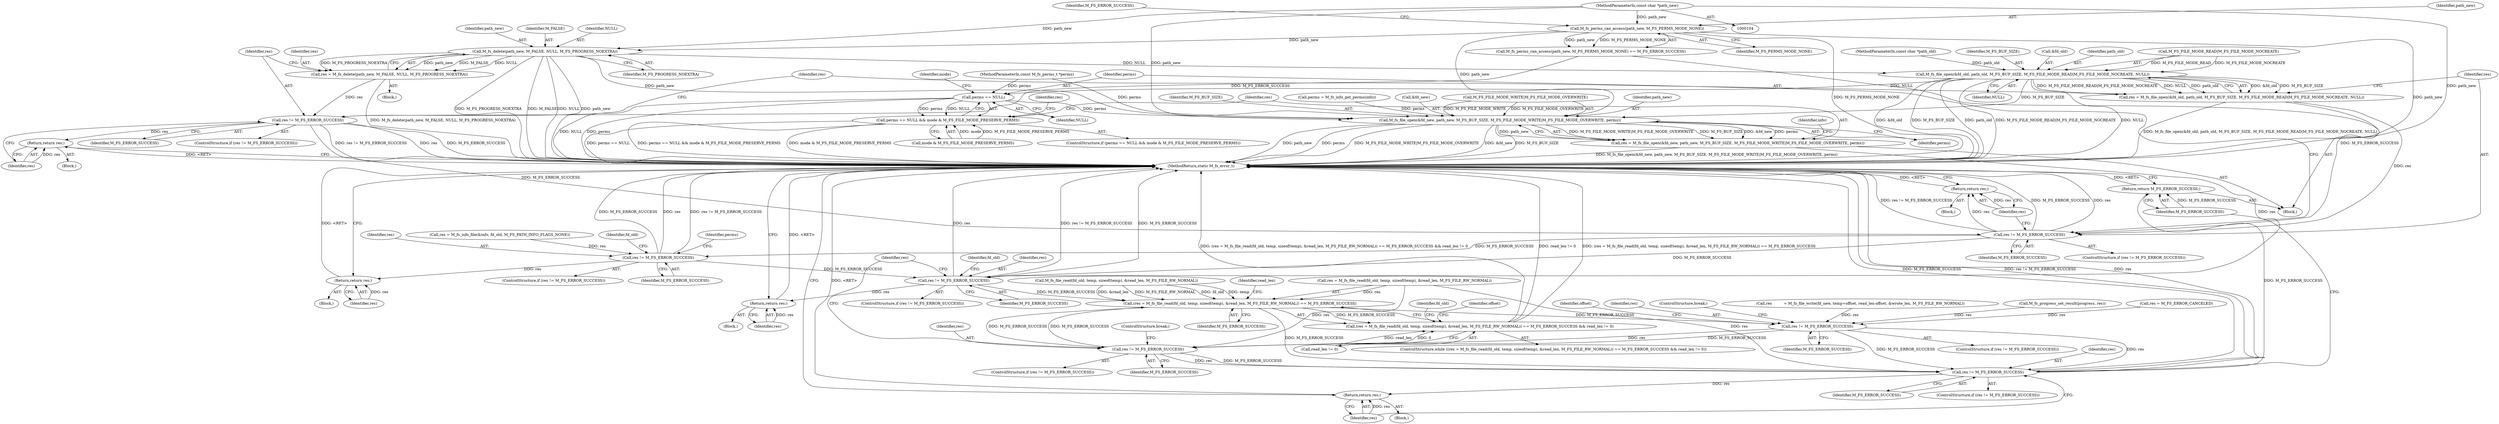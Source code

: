 digraph "1_mstdlib_db124b8f607dd0a40a9aef2d4d468fad433522a7_1@del" {
"1000137" [label="(Call,M_fs_delete(path_new, M_FALSE, NULL, M_FS_PROGRESS_NOEXTRA))"];
"1000130" [label="(Call,M_fs_perms_can_access(path_new, M_FS_PERMS_MODE_NONE))"];
"1000106" [label="(MethodParameterIn,const char *path_new)"];
"1000135" [label="(Call,res = M_fs_delete(path_new, M_FALSE, NULL, M_FS_PROGRESS_NOEXTRA))"];
"1000143" [label="(Call,res != M_FS_ERROR_SUCCESS)"];
"1000147" [label="(Return,return res;)"];
"1000161" [label="(Call,res != M_FS_ERROR_SUCCESS)"];
"1000165" [label="(Return,return res;)"];
"1000184" [label="(Call,res != M_FS_ERROR_SUCCESS)"];
"1000190" [label="(Return,return res;)"];
"1000210" [label="(Call,res != M_FS_ERROR_SUCCESS)"];
"1000216" [label="(Return,return res;)"];
"1000220" [label="(Call,(res = M_fs_file_read(fd_old, temp, sizeof(temp), &read_len, M_FS_FILE_RW_NORMAL)) == M_FS_ERROR_SUCCESS)"];
"1000219" [label="(Call,(res = M_fs_file_read(fd_old, temp, sizeof(temp), &read_len, M_FS_FILE_RW_NORMAL)) == M_FS_ERROR_SUCCESS && read_len != 0)"];
"1000308" [label="(Call,res != M_FS_ERROR_SUCCESS)"];
"1000314" [label="(Call,res != M_FS_ERROR_SUCCESS)"];
"1000324" [label="(Call,res != M_FS_ERROR_SUCCESS)"];
"1000328" [label="(Return,return res;)"];
"1000330" [label="(Return,return M_FS_ERROR_SUCCESS;)"];
"1000151" [label="(Call,M_fs_file_open(&fd_old, path_old, M_FS_BUF_SIZE, M_FS_FILE_MODE_READ|M_FS_FILE_MODE_NOCREATE, NULL))"];
"1000149" [label="(Call,res = M_fs_file_open(&fd_old, path_old, M_FS_BUF_SIZE, M_FS_FILE_MODE_READ|M_FS_FILE_MODE_NOCREATE, NULL))"];
"1000169" [label="(Call,perms == NULL)"];
"1000168" [label="(Call,perms == NULL && mode & M_FS_FILE_MODE_PRESERVE_PERMS)"];
"1000198" [label="(Call,M_fs_file_open(&fd_new, path_new, M_FS_BUF_SIZE, M_FS_FILE_MODE_WRITE|M_FS_FILE_MODE_OVERWRITE, perms))"];
"1000196" [label="(Call,res = M_fs_file_open(&fd_new, path_new, M_FS_BUF_SIZE, M_FS_FILE_MODE_WRITE|M_FS_FILE_MODE_OVERWRITE, perms))"];
"1000149" [label="(Call,res = M_fs_file_open(&fd_old, path_old, M_FS_BUF_SIZE, M_FS_FILE_MODE_READ|M_FS_FILE_MODE_NOCREATE, NULL))"];
"1000145" [label="(Identifier,M_FS_ERROR_SUCCESS)"];
"1000215" [label="(Identifier,fd_old)"];
"1000193" [label="(Identifier,perms)"];
"1000201" [label="(Identifier,path_new)"];
"1000307" [label="(ControlStructure,if (res != M_FS_ERROR_SUCCESS))"];
"1000106" [label="(MethodParameterIn,const char *path_new)"];
"1000231" [label="(Identifier,M_FS_ERROR_SUCCESS)"];
"1000196" [label="(Call,res = M_fs_file_open(&fd_new, path_new, M_FS_BUF_SIZE, M_FS_FILE_MODE_WRITE|M_FS_FILE_MODE_OVERWRITE, perms))"];
"1000171" [label="(Identifier,NULL)"];
"1000140" [label="(Identifier,NULL)"];
"1000166" [label="(Identifier,res)"];
"1000152" [label="(Call,&fd_old)"];
"1000244" [label="(Call,res          = M_fs_file_write(fd_new, temp+offset, read_len-offset, &wrote_len, M_FS_FILE_RW_NORMAL))"];
"1000328" [label="(Return,return res;)"];
"1000135" [label="(Call,res = M_fs_delete(path_new, M_FALSE, NULL, M_FS_PROGRESS_NOEXTRA))"];
"1000148" [label="(Identifier,res)"];
"1000222" [label="(Identifier,res)"];
"1000146" [label="(Block,)"];
"1000159" [label="(Identifier,NULL)"];
"1000185" [label="(Identifier,res)"];
"1000143" [label="(Call,res != M_FS_ERROR_SUCCESS)"];
"1000183" [label="(ControlStructure,if (res != M_FS_ERROR_SUCCESS))"];
"1000187" [label="(Block,)"];
"1000111" [label="(MethodParameterIn,const M_fs_perms_t *perms)"];
"1000208" [label="(Identifier,info)"];
"1000131" [label="(Identifier,path_new)"];
"1000330" [label="(Return,return M_FS_ERROR_SUCCESS;)"];
"1000112" [label="(Block,)"];
"1000169" [label="(Call,perms == NULL)"];
"1000332" [label="(MethodReturn,static M_fs_error_t)"];
"1000266" [label="(Call,M_fs_progress_set_result(progress, res))"];
"1000218" [label="(ControlStructure,while ((res = M_fs_file_read(fd_old, temp, sizeof(temp), &read_len, M_FS_FILE_RW_NORMAL)) == M_FS_ERROR_SUCCESS && read_len != 0))"];
"1000162" [label="(Identifier,res)"];
"1000138" [label="(Identifier,path_new)"];
"1000132" [label="(Identifier,M_FS_PERMS_MODE_NONE)"];
"1000326" [label="(Identifier,M_FS_ERROR_SUCCESS)"];
"1000304" [label="(Call,res = M_FS_ERROR_CANCELED)"];
"1000160" [label="(ControlStructure,if (res != M_FS_ERROR_SUCCESS))"];
"1000184" [label="(Call,res != M_FS_ERROR_SUCCESS)"];
"1000137" [label="(Call,M_fs_delete(path_new, M_FALSE, NULL, M_FS_PROGRESS_NOEXTRA))"];
"1000232" [label="(Call,read_len != 0)"];
"1000141" [label="(Identifier,M_FS_PROGRESS_NOEXTRA)"];
"1000198" [label="(Call,M_fs_file_open(&fd_new, path_new, M_FS_BUF_SIZE, M_FS_FILE_MODE_WRITE|M_FS_FILE_MODE_OVERWRITE, perms))"];
"1000142" [label="(ControlStructure,if (res != M_FS_ERROR_SUCCESS))"];
"1000154" [label="(Identifier,path_old)"];
"1000241" [label="(Identifier,offset)"];
"1000197" [label="(Identifier,res)"];
"1000206" [label="(Identifier,perms)"];
"1000323" [label="(ControlStructure,if (res != M_FS_ERROR_SUCCESS))"];
"1000165" [label="(Return,return res;)"];
"1000211" [label="(Identifier,res)"];
"1000220" [label="(Call,(res = M_fs_file_read(fd_old, temp, sizeof(temp), &read_len, M_FS_FILE_RW_NORMAL)) == M_FS_ERROR_SUCCESS)"];
"1000173" [label="(Identifier,mode)"];
"1000190" [label="(Return,return res;)"];
"1000163" [label="(Identifier,M_FS_ERROR_SUCCESS)"];
"1000219" [label="(Call,(res = M_fs_file_read(fd_old, temp, sizeof(temp), &read_len, M_FS_FILE_RW_NORMAL)) == M_FS_ERROR_SUCCESS && read_len != 0)"];
"1000130" [label="(Call,M_fs_perms_can_access(path_new, M_FS_PERMS_MODE_NONE))"];
"1000170" [label="(Identifier,perms)"];
"1000202" [label="(Identifier,M_FS_BUF_SIZE)"];
"1000168" [label="(Call,perms == NULL && mode & M_FS_FILE_MODE_PRESERVE_PERMS)"];
"1000192" [label="(Call,perms = M_fs_info_get_perms(info))"];
"1000223" [label="(Call,M_fs_file_read(fd_old, temp, sizeof(temp), &read_len, M_FS_FILE_RW_NORMAL))"];
"1000150" [label="(Identifier,res)"];
"1000191" [label="(Identifier,res)"];
"1000331" [label="(Identifier,M_FS_ERROR_SUCCESS)"];
"1000151" [label="(Call,M_fs_file_open(&fd_old, path_old, M_FS_BUF_SIZE, M_FS_FILE_MODE_READ|M_FS_FILE_MODE_NOCREATE, NULL))"];
"1000147" [label="(Return,return res;)"];
"1000136" [label="(Identifier,res)"];
"1000209" [label="(ControlStructure,if (res != M_FS_ERROR_SUCCESS))"];
"1000309" [label="(Identifier,res)"];
"1000156" [label="(Call,M_FS_FILE_MODE_READ|M_FS_FILE_MODE_NOCREATE)"];
"1000217" [label="(Identifier,res)"];
"1000212" [label="(Identifier,M_FS_ERROR_SUCCESS)"];
"1000320" [label="(Identifier,fd_old)"];
"1000315" [label="(Identifier,res)"];
"1000133" [label="(Identifier,M_FS_ERROR_SUCCESS)"];
"1000314" [label="(Call,res != M_FS_ERROR_SUCCESS)"];
"1000310" [label="(Identifier,M_FS_ERROR_SUCCESS)"];
"1000139" [label="(Identifier,M_FALSE)"];
"1000327" [label="(Block,)"];
"1000324" [label="(Call,res != M_FS_ERROR_SUCCESS)"];
"1000233" [label="(Identifier,read_len)"];
"1000313" [label="(ControlStructure,if (res != M_FS_ERROR_SUCCESS))"];
"1000308" [label="(Call,res != M_FS_ERROR_SUCCESS)"];
"1000176" [label="(Call,res = M_fs_info_file(&info, fd_old, M_FS_PATH_INFO_FLAGS_NONE))"];
"1000213" [label="(Block,)"];
"1000329" [label="(Identifier,res)"];
"1000129" [label="(Call,M_fs_perms_can_access(path_new, M_FS_PERMS_MODE_NONE) == M_FS_ERROR_SUCCESS)"];
"1000172" [label="(Call,mode & M_FS_FILE_MODE_PRESERVE_PERMS)"];
"1000189" [label="(Identifier,fd_old)"];
"1000325" [label="(Identifier,res)"];
"1000312" [label="(ControlStructure,break;)"];
"1000199" [label="(Call,&fd_new)"];
"1000144" [label="(Identifier,res)"];
"1000164" [label="(Block,)"];
"1000134" [label="(Block,)"];
"1000161" [label="(Call,res != M_FS_ERROR_SUCCESS)"];
"1000316" [label="(Identifier,M_FS_ERROR_SUCCESS)"];
"1000167" [label="(ControlStructure,if (perms == NULL && mode & M_FS_FILE_MODE_PRESERVE_PERMS))"];
"1000318" [label="(ControlStructure,break;)"];
"1000186" [label="(Identifier,M_FS_ERROR_SUCCESS)"];
"1000203" [label="(Call,M_FS_FILE_MODE_WRITE|M_FS_FILE_MODE_OVERWRITE)"];
"1000237" [label="(Identifier,offset)"];
"1000105" [label="(MethodParameterIn,const char *path_old)"];
"1000221" [label="(Call,res = M_fs_file_read(fd_old, temp, sizeof(temp), &read_len, M_FS_FILE_RW_NORMAL))"];
"1000210" [label="(Call,res != M_FS_ERROR_SUCCESS)"];
"1000177" [label="(Identifier,res)"];
"1000155" [label="(Identifier,M_FS_BUF_SIZE)"];
"1000216" [label="(Return,return res;)"];
"1000137" -> "1000135"  [label="AST: "];
"1000137" -> "1000141"  [label="CFG: "];
"1000138" -> "1000137"  [label="AST: "];
"1000139" -> "1000137"  [label="AST: "];
"1000140" -> "1000137"  [label="AST: "];
"1000141" -> "1000137"  [label="AST: "];
"1000135" -> "1000137"  [label="CFG: "];
"1000137" -> "1000332"  [label="DDG: M_FS_PROGRESS_NOEXTRA"];
"1000137" -> "1000332"  [label="DDG: M_FALSE"];
"1000137" -> "1000332"  [label="DDG: NULL"];
"1000137" -> "1000332"  [label="DDG: path_new"];
"1000137" -> "1000135"  [label="DDG: path_new"];
"1000137" -> "1000135"  [label="DDG: M_FALSE"];
"1000137" -> "1000135"  [label="DDG: NULL"];
"1000137" -> "1000135"  [label="DDG: M_FS_PROGRESS_NOEXTRA"];
"1000130" -> "1000137"  [label="DDG: path_new"];
"1000106" -> "1000137"  [label="DDG: path_new"];
"1000137" -> "1000151"  [label="DDG: NULL"];
"1000137" -> "1000198"  [label="DDG: path_new"];
"1000130" -> "1000129"  [label="AST: "];
"1000130" -> "1000132"  [label="CFG: "];
"1000131" -> "1000130"  [label="AST: "];
"1000132" -> "1000130"  [label="AST: "];
"1000133" -> "1000130"  [label="CFG: "];
"1000130" -> "1000332"  [label="DDG: M_FS_PERMS_MODE_NONE"];
"1000130" -> "1000332"  [label="DDG: path_new"];
"1000130" -> "1000129"  [label="DDG: path_new"];
"1000130" -> "1000129"  [label="DDG: M_FS_PERMS_MODE_NONE"];
"1000106" -> "1000130"  [label="DDG: path_new"];
"1000130" -> "1000198"  [label="DDG: path_new"];
"1000106" -> "1000104"  [label="AST: "];
"1000106" -> "1000332"  [label="DDG: path_new"];
"1000106" -> "1000198"  [label="DDG: path_new"];
"1000135" -> "1000134"  [label="AST: "];
"1000136" -> "1000135"  [label="AST: "];
"1000144" -> "1000135"  [label="CFG: "];
"1000135" -> "1000332"  [label="DDG: M_fs_delete(path_new, M_FALSE, NULL, M_FS_PROGRESS_NOEXTRA)"];
"1000135" -> "1000143"  [label="DDG: res"];
"1000143" -> "1000142"  [label="AST: "];
"1000143" -> "1000145"  [label="CFG: "];
"1000144" -> "1000143"  [label="AST: "];
"1000145" -> "1000143"  [label="AST: "];
"1000148" -> "1000143"  [label="CFG: "];
"1000150" -> "1000143"  [label="CFG: "];
"1000143" -> "1000332"  [label="DDG: res"];
"1000143" -> "1000332"  [label="DDG: M_FS_ERROR_SUCCESS"];
"1000143" -> "1000332"  [label="DDG: res != M_FS_ERROR_SUCCESS"];
"1000129" -> "1000143"  [label="DDG: M_FS_ERROR_SUCCESS"];
"1000143" -> "1000147"  [label="DDG: res"];
"1000143" -> "1000161"  [label="DDG: M_FS_ERROR_SUCCESS"];
"1000147" -> "1000146"  [label="AST: "];
"1000147" -> "1000148"  [label="CFG: "];
"1000148" -> "1000147"  [label="AST: "];
"1000332" -> "1000147"  [label="CFG: "];
"1000147" -> "1000332"  [label="DDG: <RET>"];
"1000148" -> "1000147"  [label="DDG: res"];
"1000161" -> "1000160"  [label="AST: "];
"1000161" -> "1000163"  [label="CFG: "];
"1000162" -> "1000161"  [label="AST: "];
"1000163" -> "1000161"  [label="AST: "];
"1000166" -> "1000161"  [label="CFG: "];
"1000170" -> "1000161"  [label="CFG: "];
"1000161" -> "1000332"  [label="DDG: M_FS_ERROR_SUCCESS"];
"1000161" -> "1000332"  [label="DDG: res"];
"1000161" -> "1000332"  [label="DDG: res != M_FS_ERROR_SUCCESS"];
"1000149" -> "1000161"  [label="DDG: res"];
"1000129" -> "1000161"  [label="DDG: M_FS_ERROR_SUCCESS"];
"1000161" -> "1000165"  [label="DDG: res"];
"1000161" -> "1000184"  [label="DDG: M_FS_ERROR_SUCCESS"];
"1000161" -> "1000210"  [label="DDG: M_FS_ERROR_SUCCESS"];
"1000165" -> "1000164"  [label="AST: "];
"1000165" -> "1000166"  [label="CFG: "];
"1000166" -> "1000165"  [label="AST: "];
"1000332" -> "1000165"  [label="CFG: "];
"1000165" -> "1000332"  [label="DDG: <RET>"];
"1000166" -> "1000165"  [label="DDG: res"];
"1000184" -> "1000183"  [label="AST: "];
"1000184" -> "1000186"  [label="CFG: "];
"1000185" -> "1000184"  [label="AST: "];
"1000186" -> "1000184"  [label="AST: "];
"1000189" -> "1000184"  [label="CFG: "];
"1000193" -> "1000184"  [label="CFG: "];
"1000184" -> "1000332"  [label="DDG: res"];
"1000184" -> "1000332"  [label="DDG: M_FS_ERROR_SUCCESS"];
"1000184" -> "1000332"  [label="DDG: res != M_FS_ERROR_SUCCESS"];
"1000176" -> "1000184"  [label="DDG: res"];
"1000184" -> "1000190"  [label="DDG: res"];
"1000184" -> "1000210"  [label="DDG: M_FS_ERROR_SUCCESS"];
"1000190" -> "1000187"  [label="AST: "];
"1000190" -> "1000191"  [label="CFG: "];
"1000191" -> "1000190"  [label="AST: "];
"1000332" -> "1000190"  [label="CFG: "];
"1000190" -> "1000332"  [label="DDG: <RET>"];
"1000191" -> "1000190"  [label="DDG: res"];
"1000210" -> "1000209"  [label="AST: "];
"1000210" -> "1000212"  [label="CFG: "];
"1000211" -> "1000210"  [label="AST: "];
"1000212" -> "1000210"  [label="AST: "];
"1000215" -> "1000210"  [label="CFG: "];
"1000222" -> "1000210"  [label="CFG: "];
"1000210" -> "1000332"  [label="DDG: res != M_FS_ERROR_SUCCESS"];
"1000210" -> "1000332"  [label="DDG: M_FS_ERROR_SUCCESS"];
"1000210" -> "1000332"  [label="DDG: res"];
"1000196" -> "1000210"  [label="DDG: res"];
"1000210" -> "1000216"  [label="DDG: res"];
"1000210" -> "1000220"  [label="DDG: M_FS_ERROR_SUCCESS"];
"1000216" -> "1000213"  [label="AST: "];
"1000216" -> "1000217"  [label="CFG: "];
"1000217" -> "1000216"  [label="AST: "];
"1000332" -> "1000216"  [label="CFG: "];
"1000216" -> "1000332"  [label="DDG: <RET>"];
"1000217" -> "1000216"  [label="DDG: res"];
"1000220" -> "1000219"  [label="AST: "];
"1000220" -> "1000231"  [label="CFG: "];
"1000221" -> "1000220"  [label="AST: "];
"1000231" -> "1000220"  [label="AST: "];
"1000233" -> "1000220"  [label="CFG: "];
"1000219" -> "1000220"  [label="CFG: "];
"1000220" -> "1000219"  [label="DDG: M_FS_ERROR_SUCCESS"];
"1000221" -> "1000220"  [label="DDG: res"];
"1000223" -> "1000220"  [label="DDG: &read_len"];
"1000223" -> "1000220"  [label="DDG: M_FS_FILE_RW_NORMAL"];
"1000223" -> "1000220"  [label="DDG: fd_old"];
"1000223" -> "1000220"  [label="DDG: temp"];
"1000314" -> "1000220"  [label="DDG: M_FS_ERROR_SUCCESS"];
"1000220" -> "1000308"  [label="DDG: M_FS_ERROR_SUCCESS"];
"1000220" -> "1000314"  [label="DDG: M_FS_ERROR_SUCCESS"];
"1000220" -> "1000324"  [label="DDG: M_FS_ERROR_SUCCESS"];
"1000219" -> "1000218"  [label="AST: "];
"1000219" -> "1000232"  [label="CFG: "];
"1000232" -> "1000219"  [label="AST: "];
"1000237" -> "1000219"  [label="CFG: "];
"1000320" -> "1000219"  [label="CFG: "];
"1000219" -> "1000332"  [label="DDG: (res = M_fs_file_read(fd_old, temp, sizeof(temp), &read_len, M_FS_FILE_RW_NORMAL)) == M_FS_ERROR_SUCCESS && read_len != 0"];
"1000219" -> "1000332"  [label="DDG: read_len != 0"];
"1000219" -> "1000332"  [label="DDG: (res = M_fs_file_read(fd_old, temp, sizeof(temp), &read_len, M_FS_FILE_RW_NORMAL)) == M_FS_ERROR_SUCCESS"];
"1000232" -> "1000219"  [label="DDG: read_len"];
"1000232" -> "1000219"  [label="DDG: 0"];
"1000308" -> "1000307"  [label="AST: "];
"1000308" -> "1000310"  [label="CFG: "];
"1000309" -> "1000308"  [label="AST: "];
"1000310" -> "1000308"  [label="AST: "];
"1000241" -> "1000308"  [label="CFG: "];
"1000312" -> "1000308"  [label="CFG: "];
"1000304" -> "1000308"  [label="DDG: res"];
"1000266" -> "1000308"  [label="DDG: res"];
"1000244" -> "1000308"  [label="DDG: res"];
"1000308" -> "1000314"  [label="DDG: res"];
"1000308" -> "1000314"  [label="DDG: M_FS_ERROR_SUCCESS"];
"1000308" -> "1000324"  [label="DDG: res"];
"1000308" -> "1000324"  [label="DDG: M_FS_ERROR_SUCCESS"];
"1000314" -> "1000313"  [label="AST: "];
"1000314" -> "1000316"  [label="CFG: "];
"1000315" -> "1000314"  [label="AST: "];
"1000316" -> "1000314"  [label="AST: "];
"1000222" -> "1000314"  [label="CFG: "];
"1000318" -> "1000314"  [label="CFG: "];
"1000221" -> "1000314"  [label="DDG: res"];
"1000314" -> "1000324"  [label="DDG: res"];
"1000314" -> "1000324"  [label="DDG: M_FS_ERROR_SUCCESS"];
"1000324" -> "1000323"  [label="AST: "];
"1000324" -> "1000326"  [label="CFG: "];
"1000325" -> "1000324"  [label="AST: "];
"1000326" -> "1000324"  [label="AST: "];
"1000329" -> "1000324"  [label="CFG: "];
"1000331" -> "1000324"  [label="CFG: "];
"1000324" -> "1000332"  [label="DDG: M_FS_ERROR_SUCCESS"];
"1000324" -> "1000332"  [label="DDG: res != M_FS_ERROR_SUCCESS"];
"1000324" -> "1000332"  [label="DDG: res"];
"1000221" -> "1000324"  [label="DDG: res"];
"1000324" -> "1000328"  [label="DDG: res"];
"1000324" -> "1000330"  [label="DDG: M_FS_ERROR_SUCCESS"];
"1000328" -> "1000327"  [label="AST: "];
"1000328" -> "1000329"  [label="CFG: "];
"1000329" -> "1000328"  [label="AST: "];
"1000332" -> "1000328"  [label="CFG: "];
"1000328" -> "1000332"  [label="DDG: <RET>"];
"1000329" -> "1000328"  [label="DDG: res"];
"1000330" -> "1000112"  [label="AST: "];
"1000330" -> "1000331"  [label="CFG: "];
"1000331" -> "1000330"  [label="AST: "];
"1000332" -> "1000330"  [label="CFG: "];
"1000330" -> "1000332"  [label="DDG: <RET>"];
"1000331" -> "1000330"  [label="DDG: M_FS_ERROR_SUCCESS"];
"1000151" -> "1000149"  [label="AST: "];
"1000151" -> "1000159"  [label="CFG: "];
"1000152" -> "1000151"  [label="AST: "];
"1000154" -> "1000151"  [label="AST: "];
"1000155" -> "1000151"  [label="AST: "];
"1000156" -> "1000151"  [label="AST: "];
"1000159" -> "1000151"  [label="AST: "];
"1000149" -> "1000151"  [label="CFG: "];
"1000151" -> "1000332"  [label="DDG: NULL"];
"1000151" -> "1000332"  [label="DDG: &fd_old"];
"1000151" -> "1000332"  [label="DDG: M_FS_BUF_SIZE"];
"1000151" -> "1000332"  [label="DDG: path_old"];
"1000151" -> "1000332"  [label="DDG: M_FS_FILE_MODE_READ|M_FS_FILE_MODE_NOCREATE"];
"1000151" -> "1000149"  [label="DDG: &fd_old"];
"1000151" -> "1000149"  [label="DDG: M_FS_BUF_SIZE"];
"1000151" -> "1000149"  [label="DDG: M_FS_FILE_MODE_READ|M_FS_FILE_MODE_NOCREATE"];
"1000151" -> "1000149"  [label="DDG: NULL"];
"1000151" -> "1000149"  [label="DDG: path_old"];
"1000105" -> "1000151"  [label="DDG: path_old"];
"1000156" -> "1000151"  [label="DDG: M_FS_FILE_MODE_READ"];
"1000156" -> "1000151"  [label="DDG: M_FS_FILE_MODE_NOCREATE"];
"1000151" -> "1000169"  [label="DDG: NULL"];
"1000151" -> "1000198"  [label="DDG: M_FS_BUF_SIZE"];
"1000149" -> "1000112"  [label="AST: "];
"1000150" -> "1000149"  [label="AST: "];
"1000162" -> "1000149"  [label="CFG: "];
"1000149" -> "1000332"  [label="DDG: M_fs_file_open(&fd_old, path_old, M_FS_BUF_SIZE, M_FS_FILE_MODE_READ|M_FS_FILE_MODE_NOCREATE, NULL)"];
"1000169" -> "1000168"  [label="AST: "];
"1000169" -> "1000171"  [label="CFG: "];
"1000170" -> "1000169"  [label="AST: "];
"1000171" -> "1000169"  [label="AST: "];
"1000173" -> "1000169"  [label="CFG: "];
"1000168" -> "1000169"  [label="CFG: "];
"1000169" -> "1000332"  [label="DDG: NULL"];
"1000169" -> "1000332"  [label="DDG: perms"];
"1000169" -> "1000168"  [label="DDG: perms"];
"1000169" -> "1000168"  [label="DDG: NULL"];
"1000111" -> "1000169"  [label="DDG: perms"];
"1000169" -> "1000198"  [label="DDG: perms"];
"1000168" -> "1000167"  [label="AST: "];
"1000168" -> "1000172"  [label="CFG: "];
"1000172" -> "1000168"  [label="AST: "];
"1000177" -> "1000168"  [label="CFG: "];
"1000197" -> "1000168"  [label="CFG: "];
"1000168" -> "1000332"  [label="DDG: perms == NULL && mode & M_FS_FILE_MODE_PRESERVE_PERMS"];
"1000168" -> "1000332"  [label="DDG: mode & M_FS_FILE_MODE_PRESERVE_PERMS"];
"1000168" -> "1000332"  [label="DDG: perms == NULL"];
"1000172" -> "1000168"  [label="DDG: mode"];
"1000172" -> "1000168"  [label="DDG: M_FS_FILE_MODE_PRESERVE_PERMS"];
"1000198" -> "1000196"  [label="AST: "];
"1000198" -> "1000206"  [label="CFG: "];
"1000199" -> "1000198"  [label="AST: "];
"1000201" -> "1000198"  [label="AST: "];
"1000202" -> "1000198"  [label="AST: "];
"1000203" -> "1000198"  [label="AST: "];
"1000206" -> "1000198"  [label="AST: "];
"1000196" -> "1000198"  [label="CFG: "];
"1000198" -> "1000332"  [label="DDG: path_new"];
"1000198" -> "1000332"  [label="DDG: perms"];
"1000198" -> "1000332"  [label="DDG: M_FS_FILE_MODE_WRITE|M_FS_FILE_MODE_OVERWRITE"];
"1000198" -> "1000332"  [label="DDG: &fd_new"];
"1000198" -> "1000332"  [label="DDG: M_FS_BUF_SIZE"];
"1000198" -> "1000196"  [label="DDG: M_FS_FILE_MODE_WRITE|M_FS_FILE_MODE_OVERWRITE"];
"1000198" -> "1000196"  [label="DDG: M_FS_BUF_SIZE"];
"1000198" -> "1000196"  [label="DDG: &fd_new"];
"1000198" -> "1000196"  [label="DDG: perms"];
"1000198" -> "1000196"  [label="DDG: path_new"];
"1000203" -> "1000198"  [label="DDG: M_FS_FILE_MODE_WRITE"];
"1000203" -> "1000198"  [label="DDG: M_FS_FILE_MODE_OVERWRITE"];
"1000192" -> "1000198"  [label="DDG: perms"];
"1000111" -> "1000198"  [label="DDG: perms"];
"1000196" -> "1000112"  [label="AST: "];
"1000197" -> "1000196"  [label="AST: "];
"1000208" -> "1000196"  [label="CFG: "];
"1000196" -> "1000332"  [label="DDG: M_fs_file_open(&fd_new, path_new, M_FS_BUF_SIZE, M_FS_FILE_MODE_WRITE|M_FS_FILE_MODE_OVERWRITE, perms)"];
}
